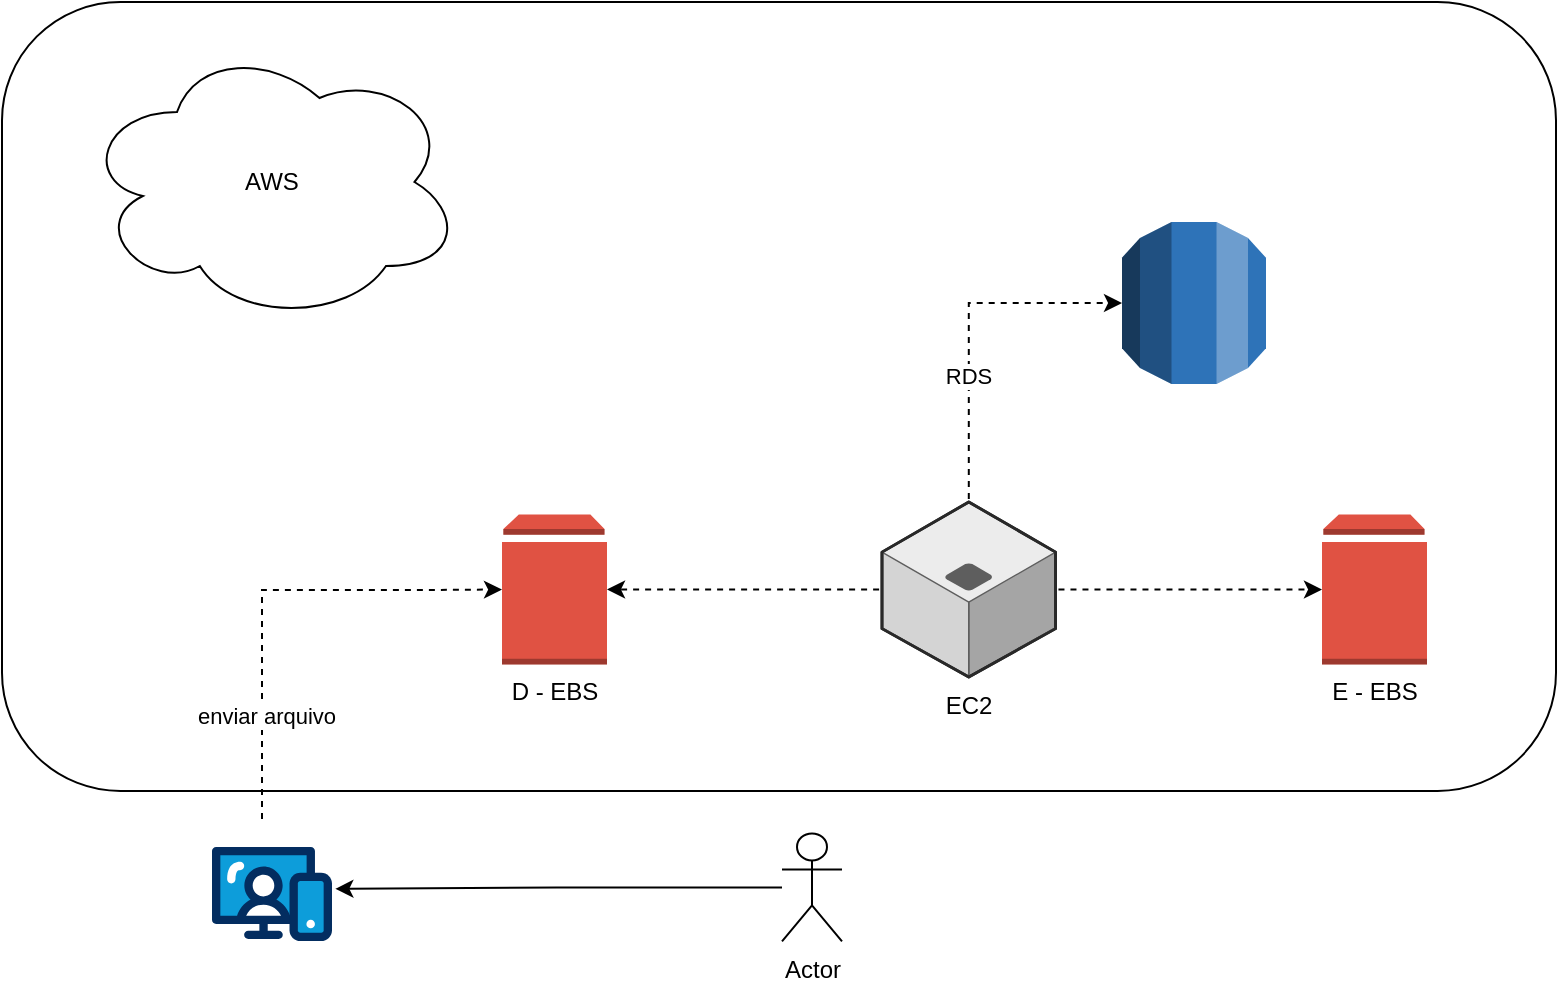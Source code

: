<mxfile version="28.2.8">
  <diagram name="Page-1" id="aaaa8250-4180-3840-79b5-4cada1eebb92">
    <mxGraphModel dx="1226" dy="676" grid="1" gridSize="10" guides="1" tooltips="1" connect="1" arrows="1" fold="1" page="1" pageScale="1" pageWidth="850" pageHeight="1100" background="none" math="0" shadow="0">
      <root>
        <mxCell id="0" />
        <mxCell id="1" parent="0" />
        <mxCell id="6FY976Fx_J-TKB5thQEg-27" value="" style="rounded=1;whiteSpace=wrap;html=1;" vertex="1" parent="1">
          <mxGeometry x="100" y="110" width="777" height="394.5" as="geometry" />
        </mxCell>
        <mxCell id="6FY976Fx_J-TKB5thQEg-13" value="AWS" style="ellipse;shape=cloud;whiteSpace=wrap;html=1;" vertex="1" parent="1">
          <mxGeometry x="140" y="130" width="190" height="140" as="geometry" />
        </mxCell>
        <mxCell id="6FY976Fx_J-TKB5thQEg-1" value="D - EBS" style="outlineConnect=0;dashed=0;verticalLabelPosition=bottom;verticalAlign=top;align=center;html=1;shape=mxgraph.aws3.volume;fillColor=#E05243;gradientColor=none;" vertex="1" parent="1">
          <mxGeometry x="350" y="366.25" width="52.5" height="75" as="geometry" />
        </mxCell>
        <mxCell id="6FY976Fx_J-TKB5thQEg-2" value="" style="verticalLabelPosition=bottom;aspect=fixed;html=1;shape=mxgraph.salesforce.web;fillColorStyles=fillColor2,fillColor3,fillColor4;fillColor2=#032d60;fillColor3=#0d9dda;fillColor4=#ffffff;fillColor=none;strokeColor=none;" vertex="1" parent="1">
          <mxGeometry x="205" y="532.3" width="60" height="47.4" as="geometry" />
        </mxCell>
        <mxCell id="6FY976Fx_J-TKB5thQEg-3" value="Actor" style="shape=umlActor;verticalLabelPosition=bottom;verticalAlign=top;html=1;outlineConnect=0;" vertex="1" parent="1">
          <mxGeometry x="490" y="525.7" width="30" height="54" as="geometry" />
        </mxCell>
        <mxCell id="6FY976Fx_J-TKB5thQEg-10" style="edgeStyle=orthogonalEdgeStyle;rounded=0;orthogonalLoop=1;jettySize=auto;html=1;entryX=0;entryY=0.5;entryDx=0;entryDy=0;entryPerimeter=0;dashed=1;flowAnimation=1;" edge="1" parent="1" target="6FY976Fx_J-TKB5thQEg-1">
          <mxGeometry relative="1" as="geometry">
            <mxPoint x="230" y="520" as="sourcePoint" />
            <mxPoint x="310" y="400" as="targetPoint" />
            <Array as="points">
              <mxPoint x="230" y="404" />
              <mxPoint x="310" y="404" />
              <mxPoint x="310" y="404" />
            </Array>
          </mxGeometry>
        </mxCell>
        <mxCell id="6FY976Fx_J-TKB5thQEg-15" value="enviar arquivo" style="edgeLabel;html=1;align=center;verticalAlign=middle;resizable=0;points=[];" vertex="1" connectable="0" parent="6FY976Fx_J-TKB5thQEg-10">
          <mxGeometry x="-0.55" y="-2" relative="1" as="geometry">
            <mxPoint as="offset" />
          </mxGeometry>
        </mxCell>
        <mxCell id="6FY976Fx_J-TKB5thQEg-14" value="EC2" style="verticalLabelPosition=bottom;html=1;verticalAlign=top;strokeWidth=1;align=center;outlineConnect=0;dashed=0;outlineConnect=0;shape=mxgraph.aws3d.application_server;fillColor=#ECECEC;strokeColor=#5E5E5E;aspect=fixed;strokeColor2=#292929;" vertex="1" parent="1">
          <mxGeometry x="540" y="360" width="86.79" height="87.5" as="geometry" />
        </mxCell>
        <mxCell id="6FY976Fx_J-TKB5thQEg-19" value="E - EBS" style="outlineConnect=0;dashed=0;verticalLabelPosition=bottom;verticalAlign=top;align=center;html=1;shape=mxgraph.aws3.volume;fillColor=#E05243;gradientColor=none;" vertex="1" parent="1">
          <mxGeometry x="760" y="366.25" width="52.5" height="75" as="geometry" />
        </mxCell>
        <mxCell id="6FY976Fx_J-TKB5thQEg-20" style="edgeStyle=orthogonalEdgeStyle;rounded=0;orthogonalLoop=1;jettySize=auto;html=1;entryX=0;entryY=0.5;entryDx=0;entryDy=0;entryPerimeter=0;dashed=1;flowAnimation=1;" edge="1" parent="1" source="6FY976Fx_J-TKB5thQEg-14" target="6FY976Fx_J-TKB5thQEg-19">
          <mxGeometry relative="1" as="geometry" />
        </mxCell>
        <mxCell id="6FY976Fx_J-TKB5thQEg-21" value="" style="outlineConnect=0;dashed=0;verticalLabelPosition=bottom;verticalAlign=top;align=center;html=1;shape=mxgraph.aws3.rds;fillColor=#2E73B8;gradientColor=none;" vertex="1" parent="1">
          <mxGeometry x="660" y="220" width="72" height="81" as="geometry" />
        </mxCell>
        <mxCell id="6FY976Fx_J-TKB5thQEg-22" style="edgeStyle=orthogonalEdgeStyle;rounded=0;orthogonalLoop=1;jettySize=auto;html=1;entryX=0;entryY=0.5;entryDx=0;entryDy=0;entryPerimeter=0;dashed=1;flowAnimation=1;" edge="1" parent="1" source="6FY976Fx_J-TKB5thQEg-14" target="6FY976Fx_J-TKB5thQEg-21">
          <mxGeometry relative="1" as="geometry">
            <Array as="points">
              <mxPoint x="583" y="260" />
            </Array>
          </mxGeometry>
        </mxCell>
        <mxCell id="6FY976Fx_J-TKB5thQEg-23" value="RDS" style="edgeLabel;html=1;align=center;verticalAlign=middle;resizable=0;points=[];" vertex="1" connectable="0" parent="6FY976Fx_J-TKB5thQEg-22">
          <mxGeometry x="-0.284" y="1" relative="1" as="geometry">
            <mxPoint as="offset" />
          </mxGeometry>
        </mxCell>
        <mxCell id="6FY976Fx_J-TKB5thQEg-28" style="edgeStyle=orthogonalEdgeStyle;rounded=0;orthogonalLoop=1;jettySize=auto;html=1;entryX=1;entryY=0.5;entryDx=0;entryDy=0;entryPerimeter=0;dashed=1;flowAnimation=1;" edge="1" parent="1" source="6FY976Fx_J-TKB5thQEg-14" target="6FY976Fx_J-TKB5thQEg-1">
          <mxGeometry relative="1" as="geometry" />
        </mxCell>
        <mxCell id="6FY976Fx_J-TKB5thQEg-29" style="edgeStyle=orthogonalEdgeStyle;rounded=0;orthogonalLoop=1;jettySize=auto;html=1;entryX=1.028;entryY=0.445;entryDx=0;entryDy=0;entryPerimeter=0;" edge="1" parent="1" source="6FY976Fx_J-TKB5thQEg-3" target="6FY976Fx_J-TKB5thQEg-2">
          <mxGeometry relative="1" as="geometry" />
        </mxCell>
      </root>
    </mxGraphModel>
  </diagram>
</mxfile>
